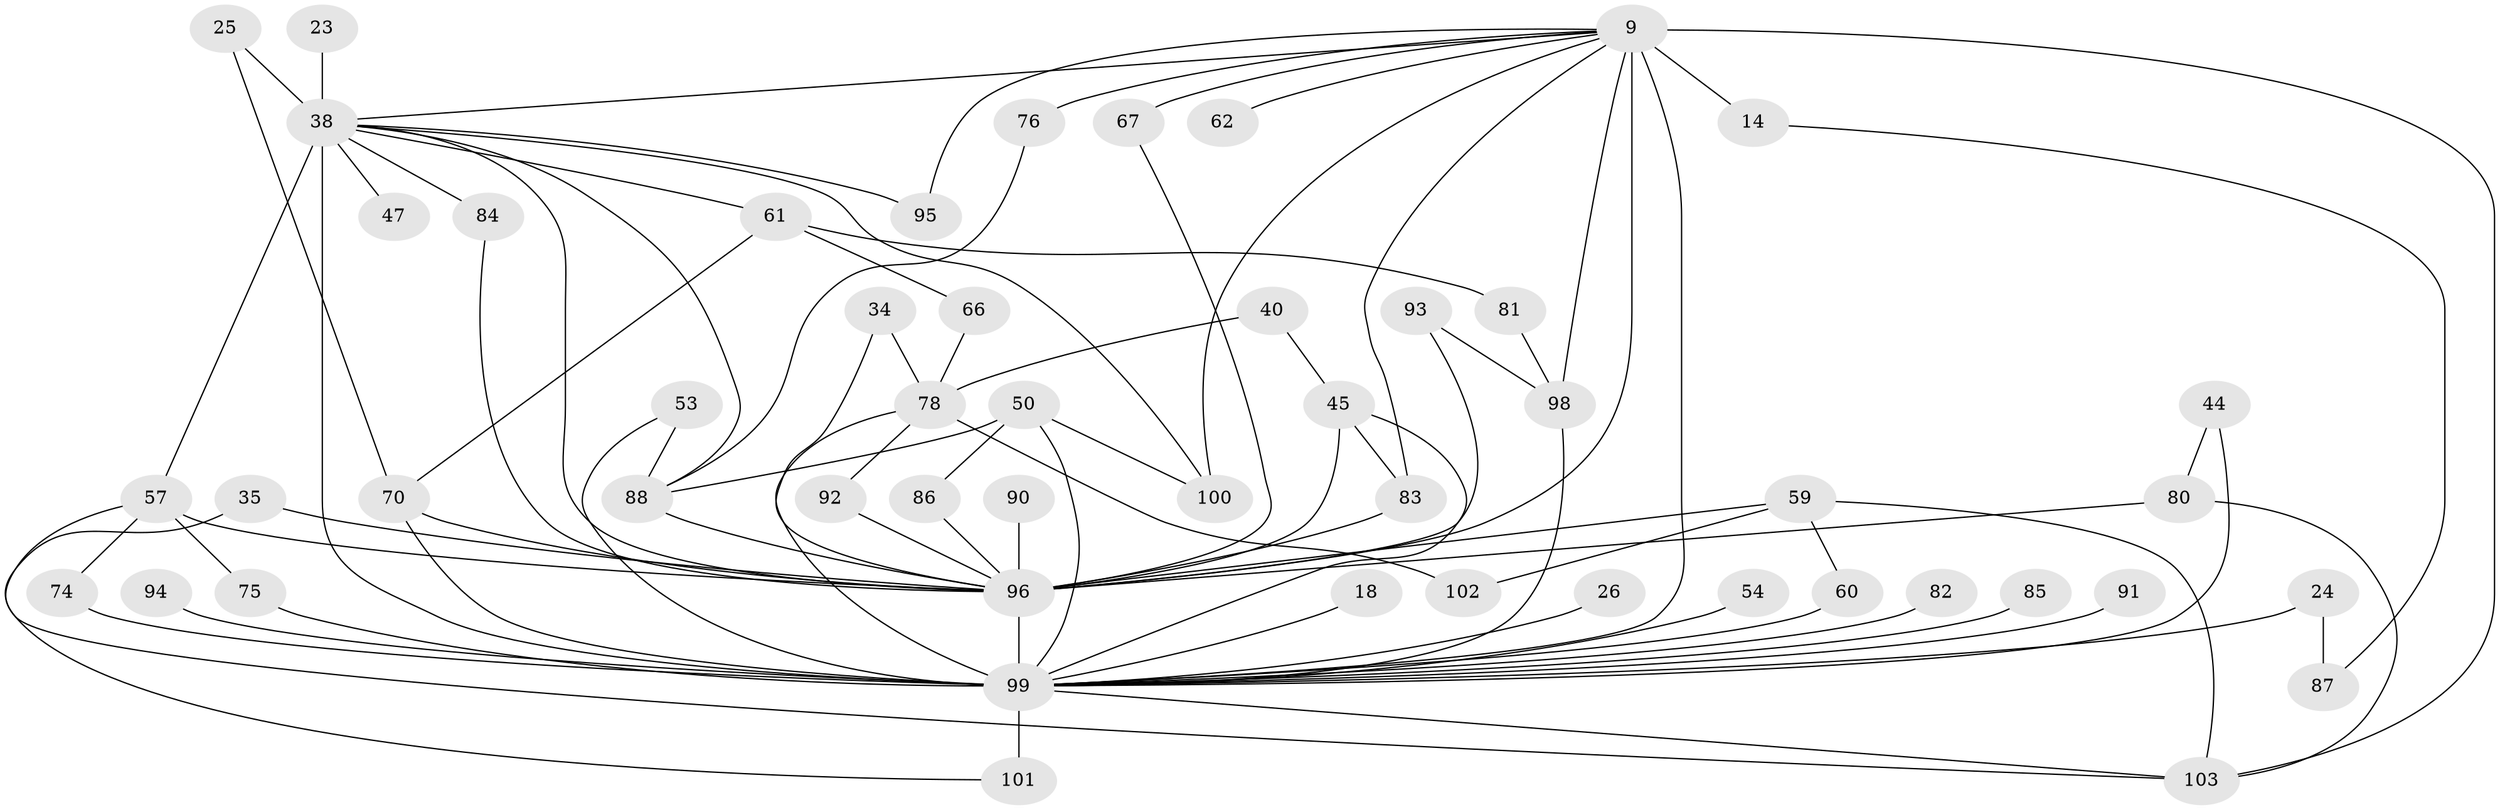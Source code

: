// original degree distribution, {25: 0.009708737864077669, 18: 0.019417475728155338, 20: 0.02912621359223301, 22: 0.009708737864077669, 21: 0.009708737864077669, 19: 0.009708737864077669, 16: 0.009708737864077669, 6: 0.02912621359223301, 7: 0.019417475728155338, 3: 0.1553398058252427, 2: 0.5533980582524272, 9: 0.009708737864077669, 5: 0.038834951456310676, 4: 0.0970873786407767}
// Generated by graph-tools (version 1.1) at 2025/45/03/09/25 04:45:27]
// undirected, 51 vertices, 88 edges
graph export_dot {
graph [start="1"]
  node [color=gray90,style=filled];
  9 [super="+2"];
  14;
  18;
  23;
  24;
  25;
  26;
  34;
  35;
  38 [super="+16"];
  40;
  44;
  45 [super="+43+37"];
  47;
  50 [super="+31"];
  53;
  54;
  57 [super="+29"];
  59;
  60;
  61;
  62;
  66;
  67;
  70 [super="+21"];
  74;
  75;
  76;
  78 [super="+63+20"];
  80 [super="+30"];
  81;
  82;
  83 [super="+64"];
  84;
  85;
  86;
  87;
  88 [super="+11"];
  90;
  91;
  92;
  93;
  94;
  95;
  96 [super="+89"];
  98 [super="+71+97"];
  99 [super="+68+79+77+8"];
  100 [super="+65+19"];
  101 [super="+33"];
  102 [super="+72"];
  103 [super="+13"];
  9 -- 14 [weight=2];
  9 -- 62 [weight=2];
  9 -- 67;
  9 -- 76;
  9 -- 95;
  9 -- 98 [weight=3];
  9 -- 38 [weight=4];
  9 -- 96 [weight=4];
  9 -- 99 [weight=10];
  9 -- 83;
  9 -- 100;
  9 -- 103;
  14 -- 87;
  18 -- 99 [weight=2];
  23 -- 38 [weight=2];
  24 -- 87;
  24 -- 99 [weight=2];
  25 -- 70;
  25 -- 38;
  26 -- 99 [weight=2];
  34 -- 96;
  34 -- 78;
  35 -- 96;
  35 -- 101;
  38 -- 84;
  38 -- 88;
  38 -- 95;
  38 -- 99 [weight=16];
  38 -- 47;
  38 -- 57 [weight=2];
  38 -- 61;
  38 -- 96 [weight=4];
  38 -- 100;
  40 -- 45;
  40 -- 78;
  44 -- 80;
  44 -- 99;
  45 -- 96;
  45 -- 83;
  45 -- 99 [weight=5];
  50 -- 86;
  50 -- 88;
  50 -- 99 [weight=3];
  50 -- 100;
  53 -- 88;
  53 -- 99;
  54 -- 99 [weight=2];
  57 -- 96;
  57 -- 74;
  57 -- 75;
  57 -- 103;
  59 -- 60;
  59 -- 102;
  59 -- 96;
  59 -- 103;
  60 -- 99;
  61 -- 66;
  61 -- 81;
  61 -- 70;
  66 -- 78;
  67 -- 96;
  70 -- 96 [weight=2];
  70 -- 99;
  74 -- 99;
  75 -- 99;
  76 -- 88;
  78 -- 102 [weight=2];
  78 -- 92;
  78 -- 99 [weight=4];
  80 -- 96;
  80 -- 103 [weight=2];
  81 -- 98;
  82 -- 99 [weight=2];
  83 -- 96;
  84 -- 96;
  85 -- 99 [weight=2];
  86 -- 96;
  88 -- 96 [weight=2];
  90 -- 96;
  91 -- 99 [weight=2];
  92 -- 96;
  93 -- 98;
  93 -- 96;
  94 -- 99 [weight=2];
  96 -- 99 [weight=21];
  98 -- 99 [weight=2];
  99 -- 101 [weight=3];
  99 -- 103 [weight=2];
}

